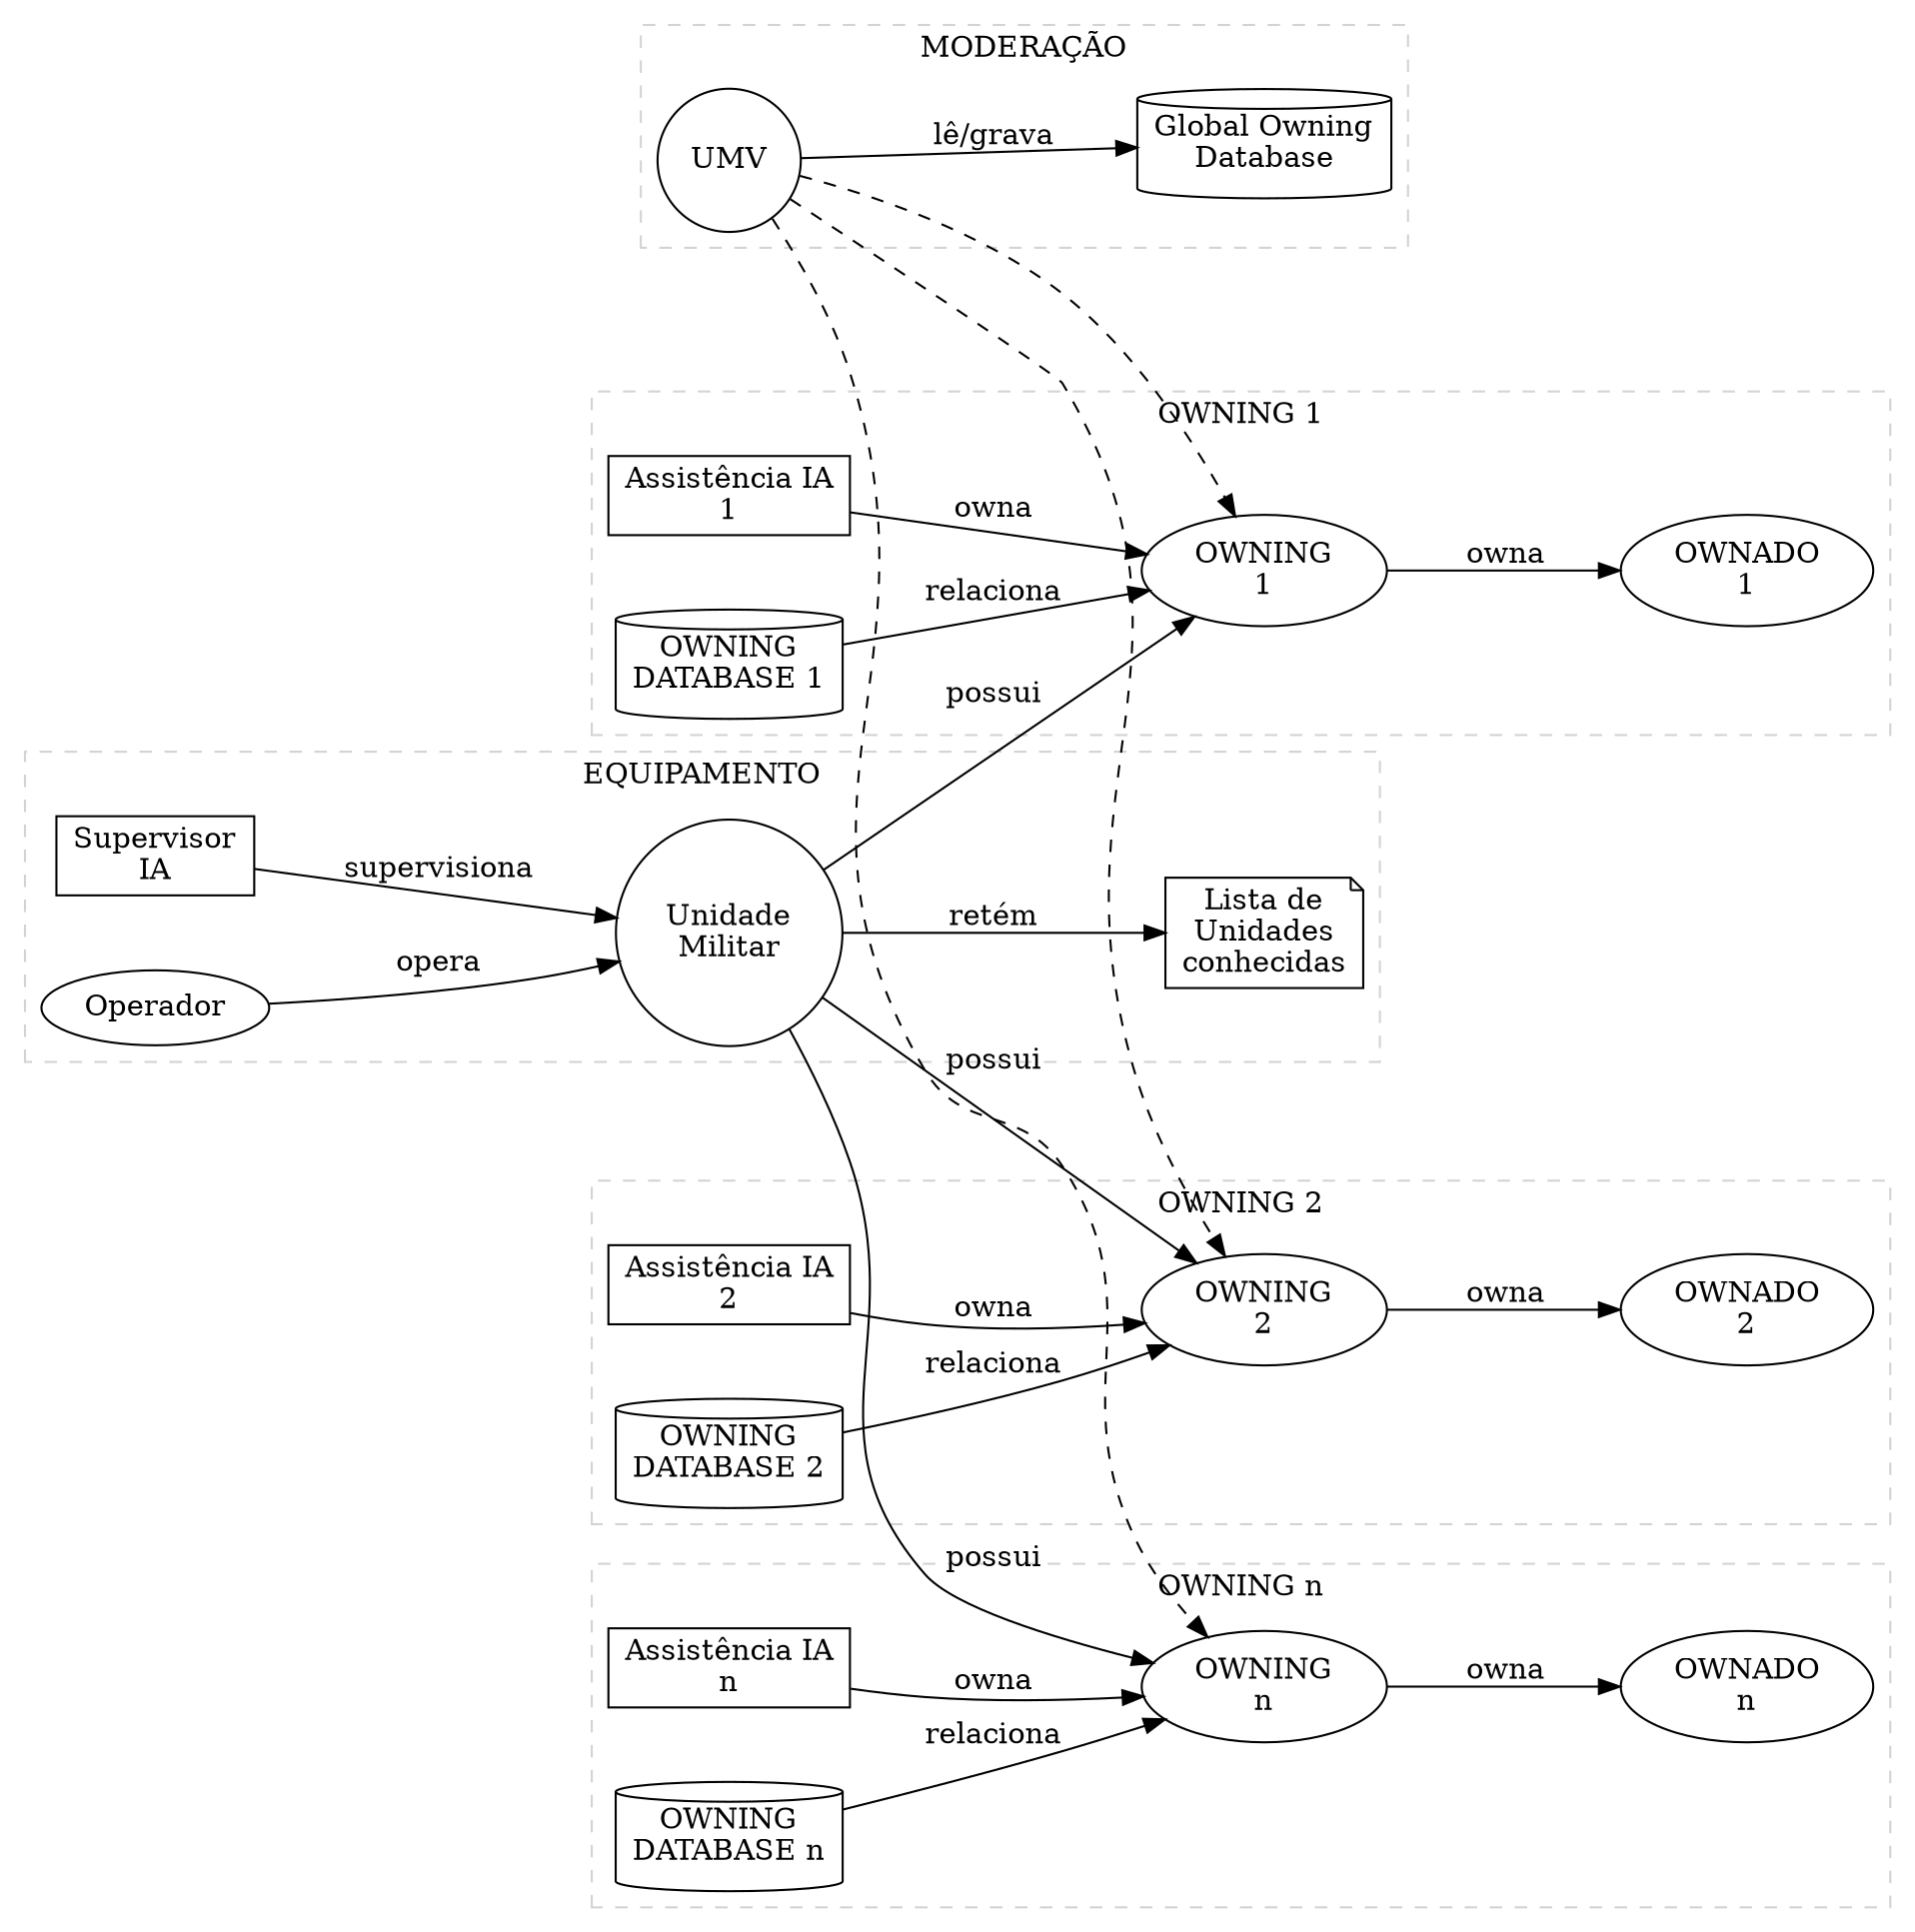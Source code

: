 digraph G {
    // Definindo a direção do layout para minimizar cruzamentos
    rankdir=LR; // Layout da esquerda para a direita (pode ser ajustado para "TB" se preferir de cima para baixo)
    nodesep=0.5; // Espaço entre os nós
    ranksep=1;   // Espaçamento entre os subgrafos

    // Subgráfico da MODERAÇÃO
    subgraph cluster_umv {
        label="MODERAÇÃO"
        style=dashed
        color=lightgrey
        UMV [label="UMV" shape=circle]
        UMV_DATABASE [label="Global Owning\nDatabase" shape=cylinder]
        UMV -> UMV_DATABASE [label="lê/grava"]
    }

    // Conexões entre UMV e os nós OWNING
    UMV -> OWNING_01 [style=dashed]
    UMV -> OWNING_02 [style=dashed]
    UMV -> OWNING_N [style=dashed]

    subgraph cluster_unidade {
        label="EQUIPAMENTO"
        style=dashed
        color=lightgrey
        LST_UNIDADES_CONHECIDAS [label="Lista de\nUnidades\nconhecidas" shape=note]
        UNIDADE_MILITAR [label="Unidade\nMilitar" shape=circle]
        IA_SUPERVISOR [label="Supervisor\nIA" shape=rectangle]
        OPERADOR [label="Operador"]
        UNIDADE_MILITAR -> LST_UNIDADES_CONHECIDAS [label="retém"]
    }

    // Definindo os nós OWNING e suas respectivas entidades
    OWNING_01 [label="OWNING\n1" shape=ellipse]
    OWNADO_01 [label="OWNADO\n1" shape=ellipse]
    IA_ASSISTENCIA_01  [label="Assistência IA\n1" shape=rectangle]

    OWNING_02 [label="OWNING\n2" shape=ellipse]
    OWNADO_02 [label="OWNADO\n2" shape=ellipse]
    IA_ASSISTENCIA_02  [label="Assistência IA\n2" shape=rectangle]

    OWNING_N [label="OWNING\nn" shape=ellipse]
    OWNADO_N [label="OWNADO\nn" shape=ellipse]
    IA_ASSISTENCIA_N  [label="Assistência IA\nn" shape=rectangle]

    // Subgrafos para agrupar os "OWNING" dentro de retângulos
    subgraph cluster_owning_1 {
        label="OWNING 1"
        style=dashed
        color=lightgrey
        OWNING_01
        OWNADO_01
        IA_ASSISTENCIA_01
        OWNING_DATABASE_01 [label="OWNING\nDATABASE 1" shape=cylinder]
    }

    subgraph cluster_owning_2 {
        label="OWNING 2"
        style=dashed
        color=lightgrey
        OWNING_02
        OWNADO_02
        IA_ASSISTENCIA_02
        OWNING_DATABASE_02 [label="OWNING\nDATABASE 2" shape=cylinder]
    }

    subgraph cluster_owning_n {
        label="OWNING n"
        style=dashed
        color=lightgrey
        OWNING_N
        OWNADO_N
        IA_ASSISTENCIA_N
        OWNING_DATABASE_N [label="OWNING\nDATABASE n" shape=cylinder]
    }

    // Relações entre os nós
    IA_SUPERVISOR -> UNIDADE_MILITAR [label="supervisiona"]
    OPERADOR -> UNIDADE_MILITAR [label="opera"]

    UNIDADE_MILITAR -> OWNING_01 [label="possui"]
    UNIDADE_MILITAR -> OWNING_02 [label="possui"]
    UNIDADE_MILITAR -> OWNING_N [label="possui"]

    OWNING_01 -> OWNADO_01 [label="owna"]
    OWNING_02 -> OWNADO_02 [label="owna"]
    OWNING_N -> OWNADO_N [label="owna"]

    IA_ASSISTENCIA_01 -> OWNING_01 [label="owna"]
    IA_ASSISTENCIA_02 -> OWNING_02 [label="owna"]
    IA_ASSISTENCIA_N -> OWNING_N [label="owna"]

    // Relações 1:1 entre "OWNING_DATABASE" e "OWNING"
    OWNING_DATABASE_01 -> OWNING_01 [label="relaciona"]
    OWNING_DATABASE_02 -> OWNING_02 [label="relaciona"]
    OWNING_DATABASE_N -> OWNING_N [label="relaciona"]
}
